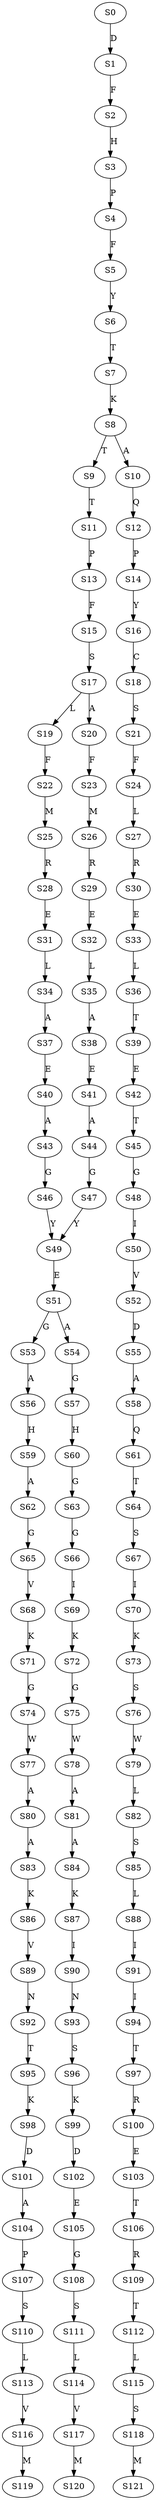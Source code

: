 strict digraph  {
	S0 -> S1 [ label = D ];
	S1 -> S2 [ label = F ];
	S2 -> S3 [ label = H ];
	S3 -> S4 [ label = P ];
	S4 -> S5 [ label = F ];
	S5 -> S6 [ label = Y ];
	S6 -> S7 [ label = T ];
	S7 -> S8 [ label = K ];
	S8 -> S9 [ label = T ];
	S8 -> S10 [ label = A ];
	S9 -> S11 [ label = T ];
	S10 -> S12 [ label = Q ];
	S11 -> S13 [ label = P ];
	S12 -> S14 [ label = P ];
	S13 -> S15 [ label = F ];
	S14 -> S16 [ label = Y ];
	S15 -> S17 [ label = S ];
	S16 -> S18 [ label = C ];
	S17 -> S19 [ label = L ];
	S17 -> S20 [ label = A ];
	S18 -> S21 [ label = S ];
	S19 -> S22 [ label = F ];
	S20 -> S23 [ label = F ];
	S21 -> S24 [ label = F ];
	S22 -> S25 [ label = M ];
	S23 -> S26 [ label = M ];
	S24 -> S27 [ label = L ];
	S25 -> S28 [ label = R ];
	S26 -> S29 [ label = R ];
	S27 -> S30 [ label = R ];
	S28 -> S31 [ label = E ];
	S29 -> S32 [ label = E ];
	S30 -> S33 [ label = E ];
	S31 -> S34 [ label = L ];
	S32 -> S35 [ label = L ];
	S33 -> S36 [ label = L ];
	S34 -> S37 [ label = A ];
	S35 -> S38 [ label = A ];
	S36 -> S39 [ label = T ];
	S37 -> S40 [ label = E ];
	S38 -> S41 [ label = E ];
	S39 -> S42 [ label = E ];
	S40 -> S43 [ label = A ];
	S41 -> S44 [ label = A ];
	S42 -> S45 [ label = T ];
	S43 -> S46 [ label = G ];
	S44 -> S47 [ label = G ];
	S45 -> S48 [ label = G ];
	S46 -> S49 [ label = Y ];
	S47 -> S49 [ label = Y ];
	S48 -> S50 [ label = I ];
	S49 -> S51 [ label = E ];
	S50 -> S52 [ label = V ];
	S51 -> S53 [ label = G ];
	S51 -> S54 [ label = A ];
	S52 -> S55 [ label = D ];
	S53 -> S56 [ label = A ];
	S54 -> S57 [ label = G ];
	S55 -> S58 [ label = A ];
	S56 -> S59 [ label = H ];
	S57 -> S60 [ label = H ];
	S58 -> S61 [ label = Q ];
	S59 -> S62 [ label = A ];
	S60 -> S63 [ label = G ];
	S61 -> S64 [ label = T ];
	S62 -> S65 [ label = G ];
	S63 -> S66 [ label = G ];
	S64 -> S67 [ label = S ];
	S65 -> S68 [ label = V ];
	S66 -> S69 [ label = I ];
	S67 -> S70 [ label = I ];
	S68 -> S71 [ label = K ];
	S69 -> S72 [ label = K ];
	S70 -> S73 [ label = K ];
	S71 -> S74 [ label = G ];
	S72 -> S75 [ label = G ];
	S73 -> S76 [ label = S ];
	S74 -> S77 [ label = W ];
	S75 -> S78 [ label = W ];
	S76 -> S79 [ label = W ];
	S77 -> S80 [ label = A ];
	S78 -> S81 [ label = A ];
	S79 -> S82 [ label = L ];
	S80 -> S83 [ label = A ];
	S81 -> S84 [ label = A ];
	S82 -> S85 [ label = S ];
	S83 -> S86 [ label = K ];
	S84 -> S87 [ label = K ];
	S85 -> S88 [ label = L ];
	S86 -> S89 [ label = V ];
	S87 -> S90 [ label = I ];
	S88 -> S91 [ label = I ];
	S89 -> S92 [ label = N ];
	S90 -> S93 [ label = N ];
	S91 -> S94 [ label = I ];
	S92 -> S95 [ label = T ];
	S93 -> S96 [ label = S ];
	S94 -> S97 [ label = T ];
	S95 -> S98 [ label = K ];
	S96 -> S99 [ label = K ];
	S97 -> S100 [ label = R ];
	S98 -> S101 [ label = D ];
	S99 -> S102 [ label = D ];
	S100 -> S103 [ label = E ];
	S101 -> S104 [ label = A ];
	S102 -> S105 [ label = E ];
	S103 -> S106 [ label = T ];
	S104 -> S107 [ label = P ];
	S105 -> S108 [ label = G ];
	S106 -> S109 [ label = R ];
	S107 -> S110 [ label = S ];
	S108 -> S111 [ label = S ];
	S109 -> S112 [ label = T ];
	S110 -> S113 [ label = L ];
	S111 -> S114 [ label = L ];
	S112 -> S115 [ label = L ];
	S113 -> S116 [ label = V ];
	S114 -> S117 [ label = V ];
	S115 -> S118 [ label = S ];
	S116 -> S119 [ label = M ];
	S117 -> S120 [ label = M ];
	S118 -> S121 [ label = M ];
}
